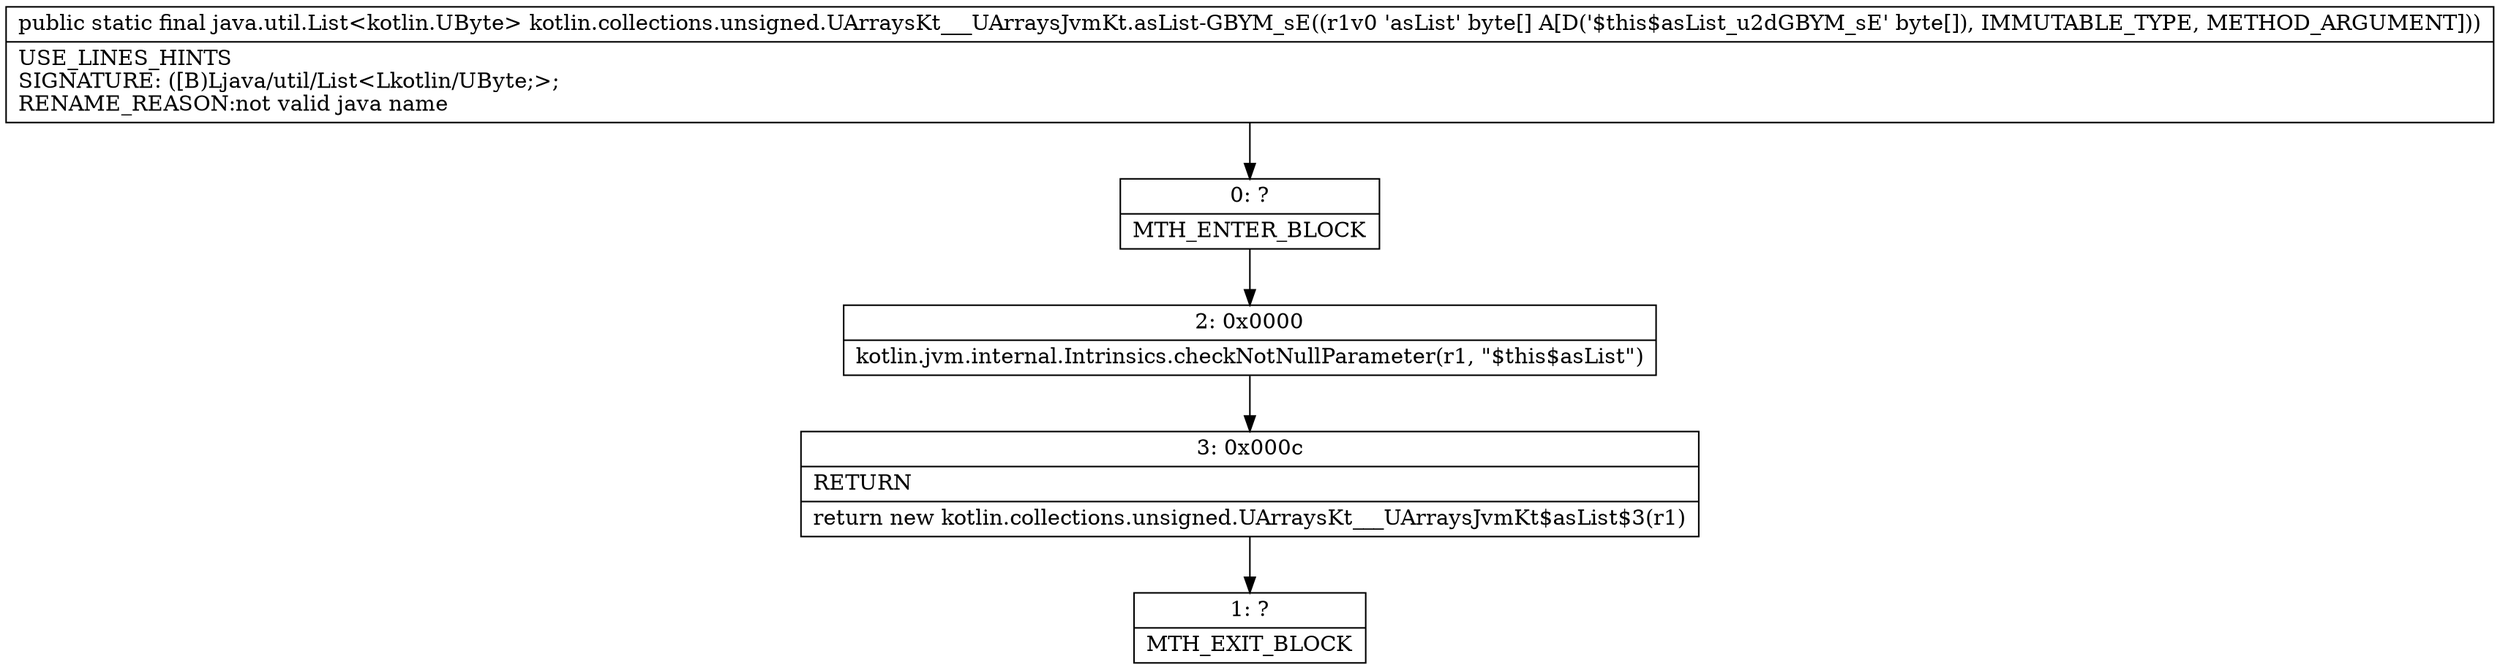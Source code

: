 digraph "CFG forkotlin.collections.unsigned.UArraysKt___UArraysJvmKt.asList\-GBYM_sE([B)Ljava\/util\/List;" {
Node_0 [shape=record,label="{0\:\ ?|MTH_ENTER_BLOCK\l}"];
Node_2 [shape=record,label="{2\:\ 0x0000|kotlin.jvm.internal.Intrinsics.checkNotNullParameter(r1, \"$this$asList\")\l}"];
Node_3 [shape=record,label="{3\:\ 0x000c|RETURN\l|return new kotlin.collections.unsigned.UArraysKt___UArraysJvmKt$asList$3(r1)\l}"];
Node_1 [shape=record,label="{1\:\ ?|MTH_EXIT_BLOCK\l}"];
MethodNode[shape=record,label="{public static final java.util.List\<kotlin.UByte\> kotlin.collections.unsigned.UArraysKt___UArraysJvmKt.asList\-GBYM_sE((r1v0 'asList' byte[] A[D('$this$asList_u2dGBYM_sE' byte[]), IMMUTABLE_TYPE, METHOD_ARGUMENT]))  | USE_LINES_HINTS\lSIGNATURE: ([B)Ljava\/util\/List\<Lkotlin\/UByte;\>;\lRENAME_REASON:not valid java name\l}"];
MethodNode -> Node_0;Node_0 -> Node_2;
Node_2 -> Node_3;
Node_3 -> Node_1;
}

